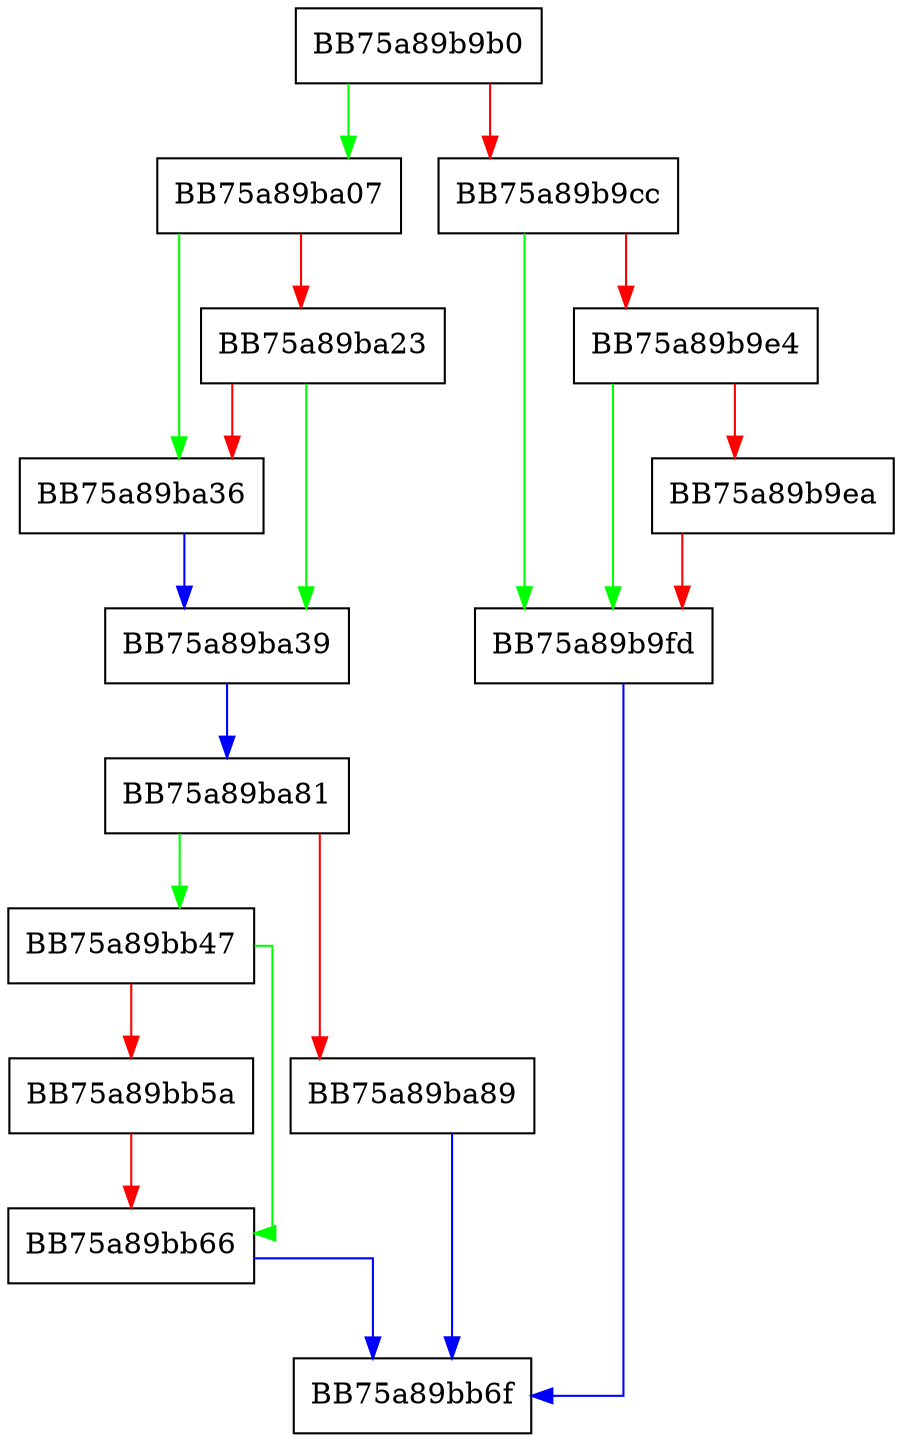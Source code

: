 digraph init_modules {
  node [shape="box"];
  graph [splines=ortho];
  BB75a89b9b0 -> BB75a89ba07 [color="green"];
  BB75a89b9b0 -> BB75a89b9cc [color="red"];
  BB75a89b9cc -> BB75a89b9fd [color="green"];
  BB75a89b9cc -> BB75a89b9e4 [color="red"];
  BB75a89b9e4 -> BB75a89b9fd [color="green"];
  BB75a89b9e4 -> BB75a89b9ea [color="red"];
  BB75a89b9ea -> BB75a89b9fd [color="red"];
  BB75a89b9fd -> BB75a89bb6f [color="blue"];
  BB75a89ba07 -> BB75a89ba36 [color="green"];
  BB75a89ba07 -> BB75a89ba23 [color="red"];
  BB75a89ba23 -> BB75a89ba39 [color="green"];
  BB75a89ba23 -> BB75a89ba36 [color="red"];
  BB75a89ba36 -> BB75a89ba39 [color="blue"];
  BB75a89ba39 -> BB75a89ba81 [color="blue"];
  BB75a89ba81 -> BB75a89bb47 [color="green"];
  BB75a89ba81 -> BB75a89ba89 [color="red"];
  BB75a89ba89 -> BB75a89bb6f [color="blue"];
  BB75a89bb47 -> BB75a89bb66 [color="green"];
  BB75a89bb47 -> BB75a89bb5a [color="red"];
  BB75a89bb5a -> BB75a89bb66 [color="red"];
  BB75a89bb66 -> BB75a89bb6f [color="blue"];
}